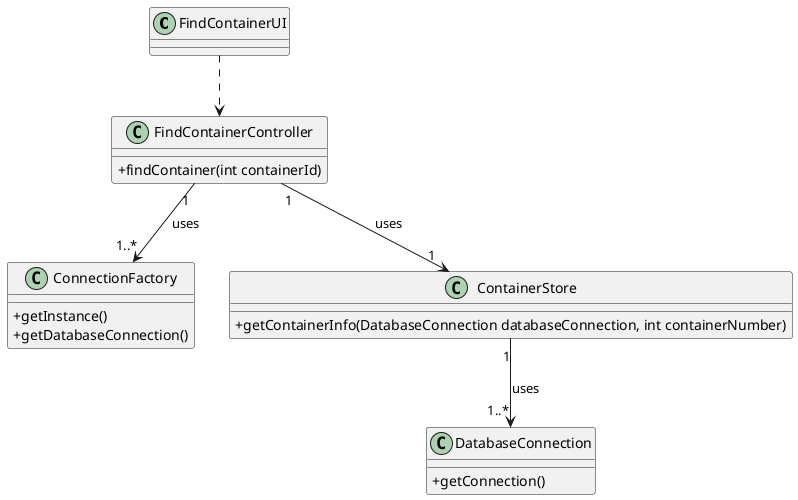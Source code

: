 
@startuml
skinparam classAttributeIconSize 0

class FindContainerUI{
}

class FindContainerController {
+ findContainer(int containerId)
}

class ConnectionFactory {
+ getInstance()
+ getDatabaseConnection()
}

class ContainerStore {
+ getContainerInfo(DatabaseConnection databaseConnection, int containerNumber)
}

class DatabaseConnection {
+ getConnection()
}

FindContainerController <.up. FindContainerUI
FindContainerController "1" --> "1..*" ConnectionFactory : uses
FindContainerController "1" --> "1" ContainerStore : uses
ContainerStore "1" --> "1..*" DatabaseConnection : uses



@enduml